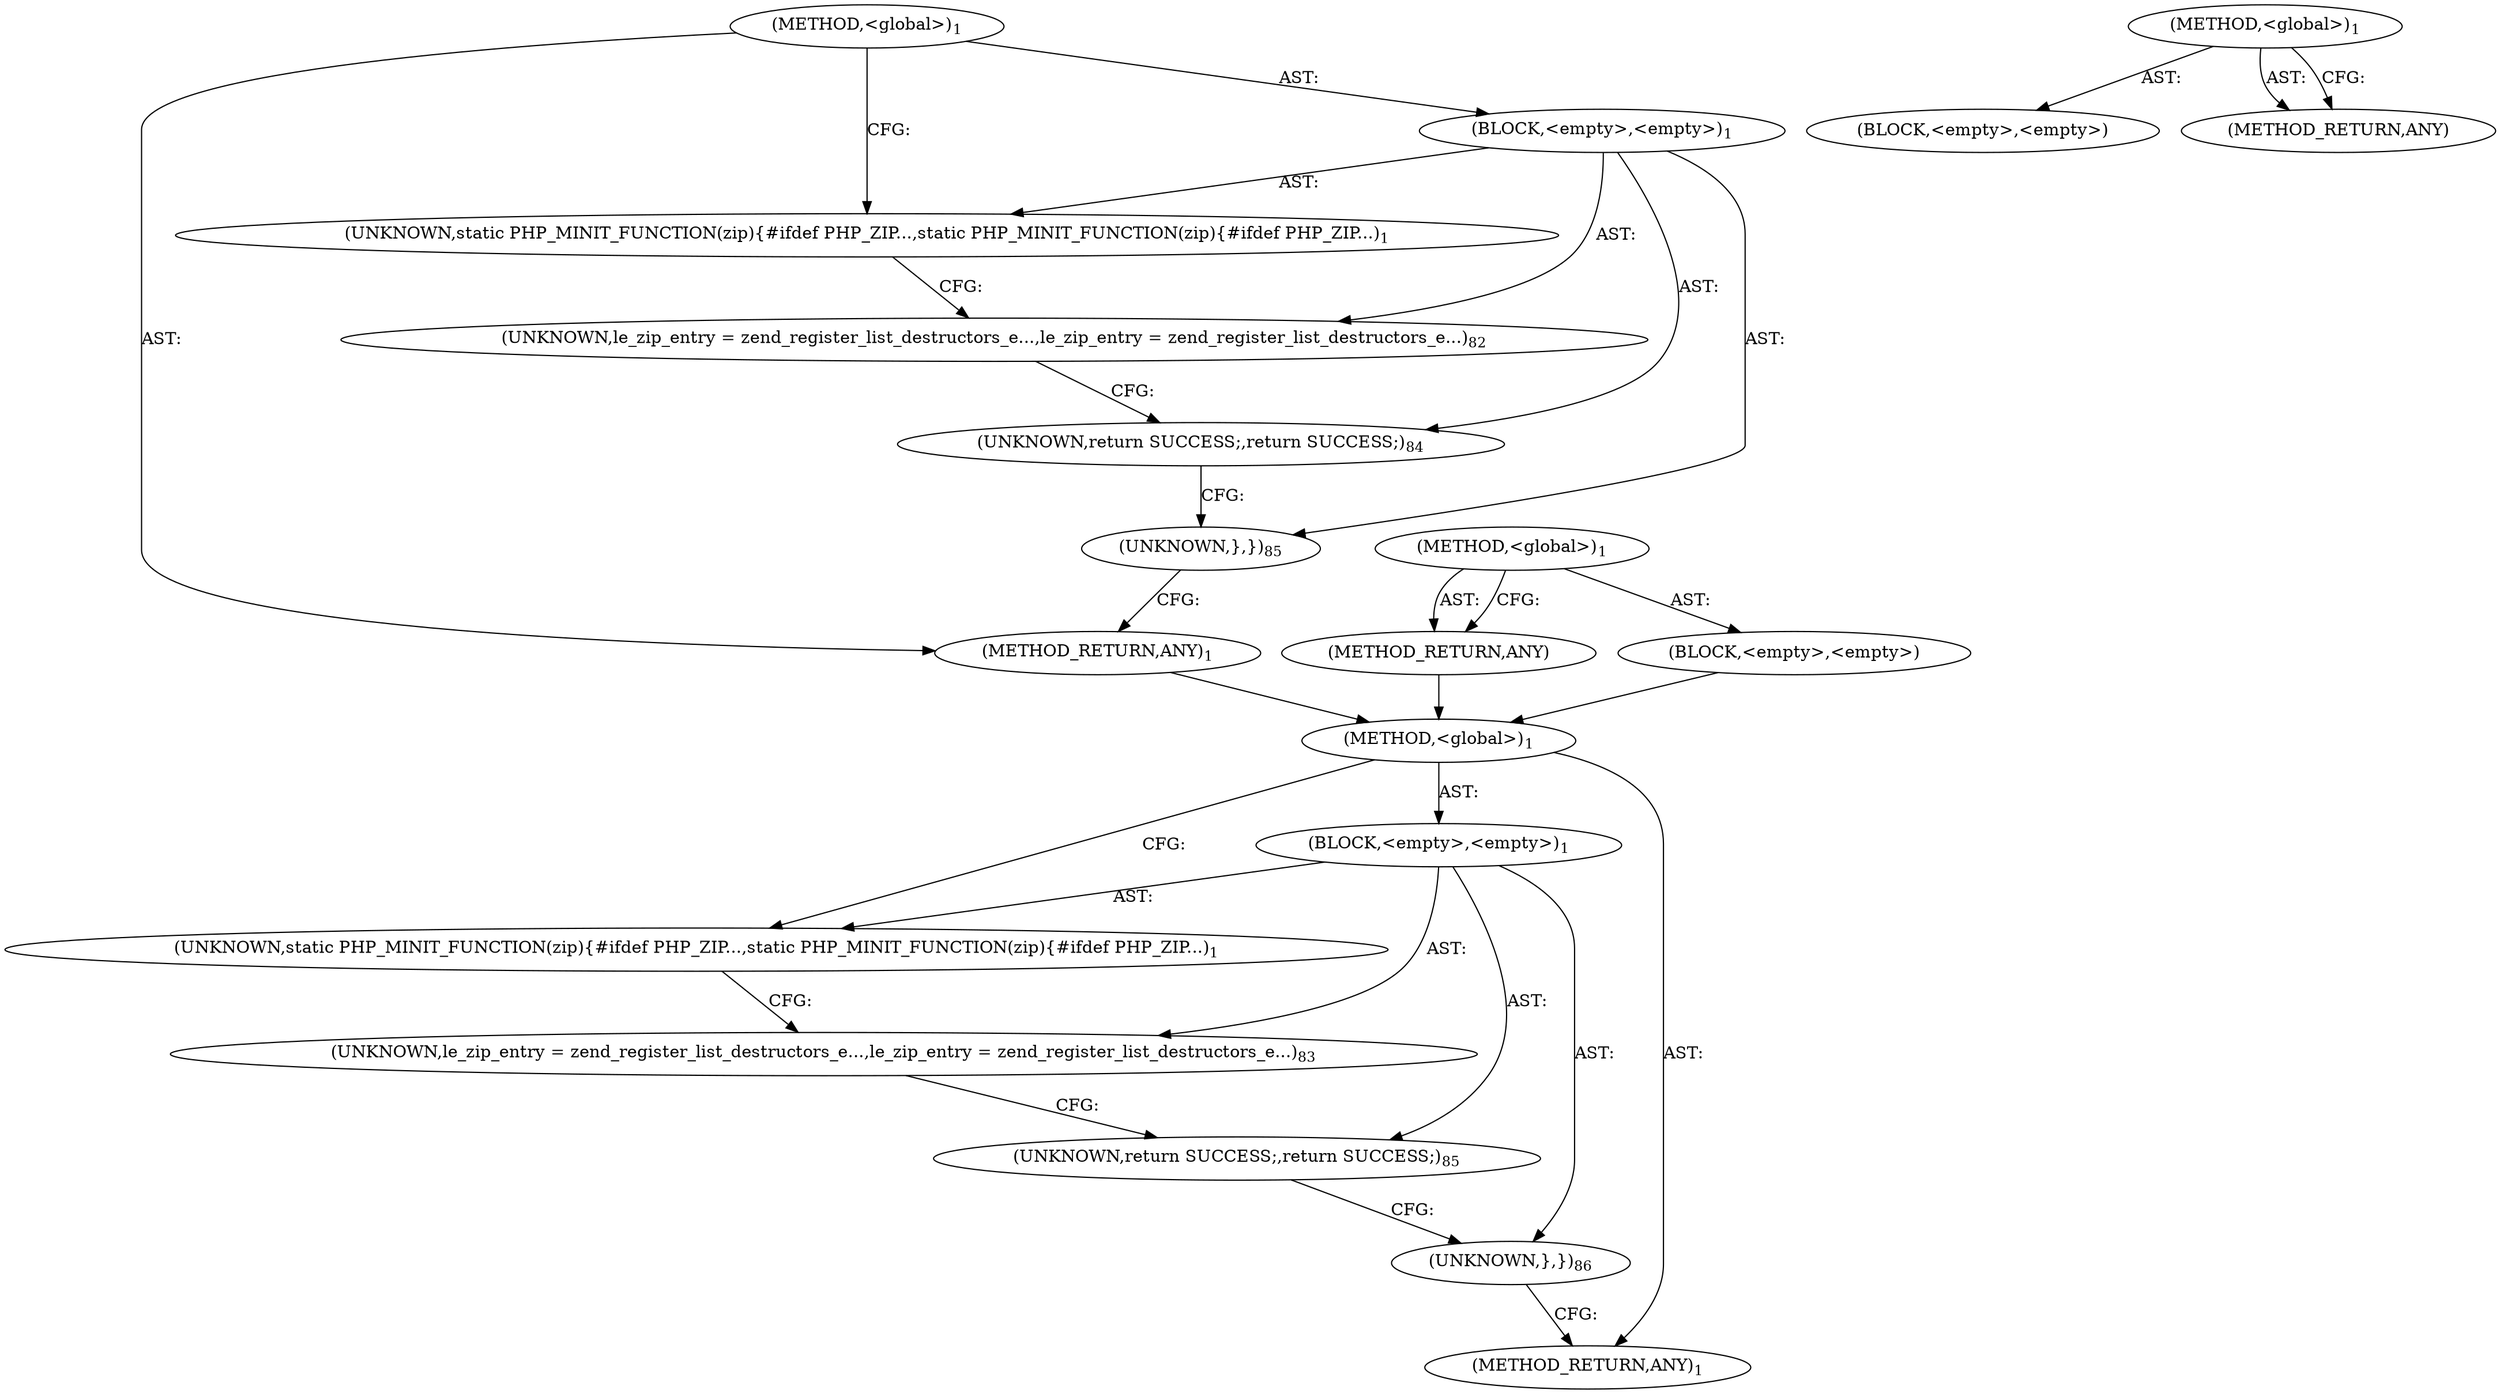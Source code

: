 digraph "&lt;global&gt;" {
vulnerable_6 [label=<(METHOD,&lt;global&gt;)<SUB>1</SUB>>];
vulnerable_7 [label=<(BLOCK,&lt;empty&gt;,&lt;empty&gt;)<SUB>1</SUB>>];
vulnerable_8 [label=<(UNKNOWN,static PHP_MINIT_FUNCTION(zip)
{
#ifdef PHP_ZIP...,static PHP_MINIT_FUNCTION(zip)
{
#ifdef PHP_ZIP...)<SUB>1</SUB>>];
vulnerable_9 [label=<(UNKNOWN,le_zip_entry = zend_register_list_destructors_e...,le_zip_entry = zend_register_list_destructors_e...)<SUB>82</SUB>>];
vulnerable_10 [label=<(UNKNOWN,return SUCCESS;,return SUCCESS;)<SUB>84</SUB>>];
vulnerable_11 [label=<(UNKNOWN,},})<SUB>85</SUB>>];
vulnerable_12 [label=<(METHOD_RETURN,ANY)<SUB>1</SUB>>];
vulnerable_17 [label=<(METHOD,&lt;global&gt;)<SUB>1</SUB>>];
vulnerable_18 [label=<(BLOCK,&lt;empty&gt;,&lt;empty&gt;)>];
vulnerable_19 [label=<(METHOD_RETURN,ANY)>];
fixed_6 [label=<(METHOD,&lt;global&gt;)<SUB>1</SUB>>];
fixed_7 [label=<(BLOCK,&lt;empty&gt;,&lt;empty&gt;)<SUB>1</SUB>>];
fixed_8 [label=<(UNKNOWN,static PHP_MINIT_FUNCTION(zip)
{
#ifdef PHP_ZIP...,static PHP_MINIT_FUNCTION(zip)
{
#ifdef PHP_ZIP...)<SUB>1</SUB>>];
fixed_9 [label=<(UNKNOWN,le_zip_entry = zend_register_list_destructors_e...,le_zip_entry = zend_register_list_destructors_e...)<SUB>83</SUB>>];
fixed_10 [label=<(UNKNOWN,return SUCCESS;,return SUCCESS;)<SUB>85</SUB>>];
fixed_11 [label=<(UNKNOWN,},})<SUB>86</SUB>>];
fixed_12 [label=<(METHOD_RETURN,ANY)<SUB>1</SUB>>];
fixed_17 [label=<(METHOD,&lt;global&gt;)<SUB>1</SUB>>];
fixed_18 [label=<(BLOCK,&lt;empty&gt;,&lt;empty&gt;)>];
fixed_19 [label=<(METHOD_RETURN,ANY)>];
vulnerable_6 -> vulnerable_7  [key=0, label="AST: "];
vulnerable_6 -> vulnerable_12  [key=0, label="AST: "];
vulnerable_6 -> vulnerable_8  [key=0, label="CFG: "];
vulnerable_7 -> vulnerable_8  [key=0, label="AST: "];
vulnerable_7 -> vulnerable_9  [key=0, label="AST: "];
vulnerable_7 -> vulnerable_10  [key=0, label="AST: "];
vulnerable_7 -> vulnerable_11  [key=0, label="AST: "];
vulnerable_8 -> vulnerable_9  [key=0, label="CFG: "];
vulnerable_9 -> vulnerable_10  [key=0, label="CFG: "];
vulnerable_10 -> vulnerable_11  [key=0, label="CFG: "];
vulnerable_11 -> vulnerable_12  [key=0, label="CFG: "];
vulnerable_12 -> fixed_6  [key=0];
vulnerable_17 -> vulnerable_18  [key=0, label="AST: "];
vulnerable_17 -> vulnerable_19  [key=0, label="AST: "];
vulnerable_17 -> vulnerable_19  [key=1, label="CFG: "];
vulnerable_18 -> fixed_6  [key=0];
vulnerable_19 -> fixed_6  [key=0];
fixed_6 -> fixed_7  [key=0, label="AST: "];
fixed_6 -> fixed_12  [key=0, label="AST: "];
fixed_6 -> fixed_8  [key=0, label="CFG: "];
fixed_7 -> fixed_8  [key=0, label="AST: "];
fixed_7 -> fixed_9  [key=0, label="AST: "];
fixed_7 -> fixed_10  [key=0, label="AST: "];
fixed_7 -> fixed_11  [key=0, label="AST: "];
fixed_8 -> fixed_9  [key=0, label="CFG: "];
fixed_9 -> fixed_10  [key=0, label="CFG: "];
fixed_10 -> fixed_11  [key=0, label="CFG: "];
fixed_11 -> fixed_12  [key=0, label="CFG: "];
fixed_17 -> fixed_18  [key=0, label="AST: "];
fixed_17 -> fixed_19  [key=0, label="AST: "];
fixed_17 -> fixed_19  [key=1, label="CFG: "];
}

